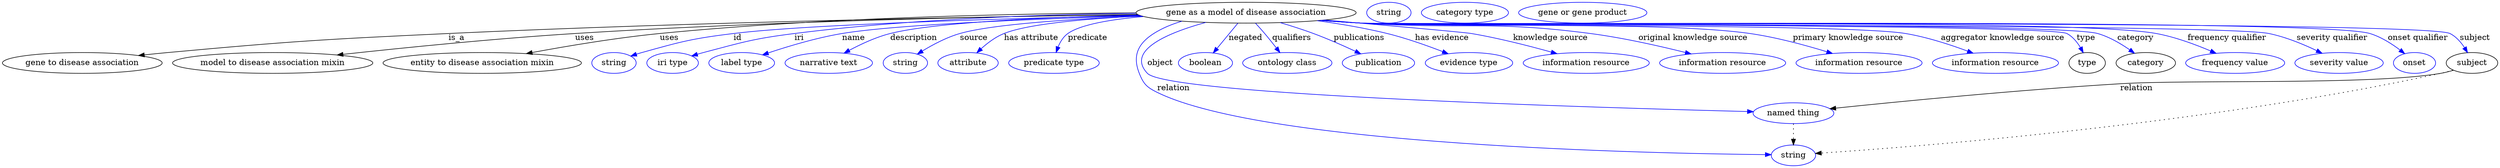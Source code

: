 digraph {
	graph [bb="0,0,3492.7,283"];
	node [label="\N"];
	"gene as a model of disease association"	[height=0.5,
		label="gene as a model of disease association",
		pos="1734.9,265",
		width=4.0982];
	"gene to disease association"	[height=0.5,
		pos="105.94,178",
		width=2.9428];
	"gene as a model of disease association" -> "gene to disease association"	[label=is_a,
		lp="618.94,221.5",
		pos="e,181.01,190.78 1589.4,261.99 1374.5,258.46 959.95,249.46 607.94,229 435.61,218.98 392.41,215.96 220.94,196 211.24,194.87 201.1,\
193.56 191.04,192.18"];
	"model to disease association mixin"	[height=0.5,
		pos="364.94,178",
		width=3.7552];
	"gene as a model of disease association" -> "model to disease association mixin"	[label=uses,
		lp="795.94,221.5",
		pos="e,453.42,191.7 1588.9,262.34 1402.1,259.36 1068.5,251.18 783.94,229 673.93,220.43 548.32,204.63 463.55,193.08"];
	"entity to disease association mixin"	[height=0.5,
		pos="650.94,178",
		width=3.683];
	"gene as a model of disease association" -> "entity to disease association mixin"	[label=uses,
		lp="913.94,221.5",
		pos="e,712.4,194.01 1587.3,264.67 1420.4,263.84 1140.7,257.62 901.94,229 840.86,221.68 772.42,207.65 722.46,196.31"];
	id	[color=blue,
		height=0.5,
		label=string,
		pos="831.94,178",
		width=0.84854];
	"gene as a model of disease association" -> id	[color=blue,
		label=id,
		lp="1013.4,221.5",
		pos="e,855.38,189.72 1592.1,260.34 1413.1,255.2 1116.7,244.66 1007.9,229 946.38,220.13 930.98,215.56 871.94,196 869.56,195.21 867.12,\
194.34 864.68,193.42",
		style=solid];
	iri	[color=blue,
		height=0.5,
		label="iri type",
		pos="916.94,178",
		width=1.011];
	"gene as a model of disease association" -> iri	[color=blue,
		label=iri,
		lp="1099.4,221.5",
		pos="e,945,189.9 1587.5,264.06 1456.8,262.2 1261.2,254.7 1092.9,229 1034,220 1019.9,213.69 962.94,196 960.2,195.15 957.38,194.22 954.55,\
193.26",
		style=solid];
	name	[color=blue,
		height=0.5,
		label="label type",
		pos="1016.9,178",
		width=1.2638];
	"gene as a model of disease association" -> name	[color=blue,
		label=name,
		lp="1178.4,221.5",
		pos="e,1046.5,191.76 1593.8,259.7 1451.7,254.59 1242.3,244.72 1162.9,229 1125.6,221.61 1084.8,207.04 1055.8,195.53",
		style=solid];
	description	[color=blue,
		height=0.5,
		label="narrative text",
		pos="1137.9,178",
		width=1.6068];
	"gene as a model of disease association" -> description	[color=blue,
		label=description,
		lp="1263.4,221.5",
		pos="e,1161,194.64 1591.7,260.57 1467.5,256.4 1297.9,247.47 1232.9,229 1210.7,222.66 1187.6,210.69 1169.8,200.05",
		style=solid];
	source	[color=blue,
		height=0.5,
		label=string,
		pos="1243.9,178",
		width=0.84854];
	"gene as a model of disease association" -> source	[color=blue,
		label=source,
		lp="1347.9,221.5",
		pos="e,1261.9,192.67 1597.3,258.53 1499.8,253.44 1378.3,244.29 1329.9,229 1308.5,222.23 1286.7,209.45 1270.4,198.51",
		style=solid];
	"has attribute"	[color=blue,
		height=0.5,
		label=attribute,
		pos="1332.9,178",
		width=1.1193];
	"gene as a model of disease association" -> "has attribute"	[color=blue,
		label="has attribute",
		lp="1426.4,221.5",
		pos="e,1347,194.99 1598.4,258.13 1519.7,253.18 1429.4,244.34 1392.9,229 1378.5,222.91 1364.8,212.08 1354.2,202.06",
		style=solid];
	predicate	[color=blue,
		height=0.5,
		label="predicate type",
		pos="1451.9,178",
		width=1.679];
	"gene as a model of disease association" -> predicate	[color=blue,
		label=predicate,
		lp="1500.9,221.5",
		pos="e,1455.7,196.09 1600.8,257.42 1548.6,252.51 1496.5,243.95 1475.9,229 1468.1,223.32 1462.8,214.42 1459.1,205.69",
		style=solid];
	object	[color=blue,
		height=0.5,
		label="named thing",
		pos="2497.9,91",
		width=1.5346];
	"gene as a model of disease association" -> object	[color=blue,
		label=object,
		lp="1611.9,178",
		pos="e,2442.6,91.903 1682.5,248.14 1629.8,229.64 1560.8,196.85 1594.9,160 1651.6,98.886 2234.1,92.361 2432.3,91.921",
		style=solid];
	relation	[color=blue,
		height=0.5,
		label=string,
		pos="2497.9,18",
		width=0.84854];
	"gene as a model of disease association" -> relation	[color=blue,
		label=relation,
		lp="1611.9,134.5",
		pos="e,2467.3,20.636 1655.1,249.8 1639,244.79 1622.8,238.05 1608.9,229 1570.4,203.85 1556.1,157.06 1590.9,127 1657.5,69.596 2289.3,30.607 \
2457.1,21.2",
		style=solid];
	negated	[color=blue,
		height=0.5,
		label=boolean,
		pos="1675.9,178",
		width=1.0652];
	"gene as a model of disease association" -> negated	[color=blue,
		label=negated,
		lp="1731.4,221.5",
		pos="e,1687.3,195.31 1723,246.8 1714.4,234.46 1702.8,217.66 1693.2,203.86",
		style=solid];
	qualifiers	[color=blue,
		height=0.5,
		label="ontology class",
		pos="1793.9,178",
		width=1.7151];
	"gene as a model of disease association" -> qualifiers	[color=blue,
		label=qualifiers,
		lp="1794.4,221.5",
		pos="e,1782.2,195.89 1746.9,246.8 1755.3,234.62 1766.8,218.09 1776.3,204.4",
		style=solid];
	publications	[color=blue,
		height=0.5,
		label=publication,
		pos="1923.9,178",
		width=1.3902];
	"gene as a model of disease association" -> publications	[color=blue,
		label=publications,
		lp="1888.4,221.5",
		pos="e,1897.1,193.24 1778.7,247.68 1793.2,242.03 1809.4,235.49 1823.9,229 1845.5,219.4 1869.1,207.66 1888,197.96",
		style=solid];
	"has evidence"	[color=blue,
		height=0.5,
		label="evidence type",
		pos="2051.9,178",
		width=1.661];
	"gene as a model of disease association" -> "has evidence"	[color=blue,
		label="has evidence",
		lp="2003.9,221.5",
		pos="e,2020.7,193.4 1827.1,250.88 1858.8,245.38 1894.2,238.11 1925.9,229 1955.2,220.6 1987.1,207.93 2011.4,197.44",
		style=solid];
	"knowledge source"	[color=blue,
		height=0.5,
		label="information resource",
		pos="2214.9,178",
		width=2.3651];
	"gene as a model of disease association" -> "knowledge source"	[color=blue,
		label="knowledge source",
		lp="2150.4,221.5",
		pos="e,2172.3,193.58 1840.8,252.41 1925.9,243.01 2032.9,231.01 2042.9,229 2083.7,220.81 2128.9,207.53 2162.7,196.71",
		style=solid];
	"original knowledge source"	[color=blue,
		height=0.5,
		label="information resource",
		pos="2402.9,178",
		width=2.3651];
	"gene as a model of disease association" -> "original knowledge source"	[color=blue,
		label="original knowledge source",
		lp="2348.4,221.5",
		pos="e,2356.8,193.23 1837.7,252.05 1855.4,250.2 1873.7,248.43 1890.9,247 2029.8,235.45 2066.2,250.07 2203.9,229 2253,221.5 2307.5,207.37 \
2347.1,196.04",
		style=solid];
	"primary knowledge source"	[color=blue,
		height=0.5,
		label="information resource",
		pos="2590.9,178",
		width=2.3651];
	"gene as a model of disease association" -> "primary knowledge source"	[color=blue,
		label="primary knowledge source",
		lp="2558.9,221.5",
		pos="e,2551.4,194.09 1836,251.88 1854.2,250 1873.1,248.27 1890.9,247 2009.4,238.56 2307.8,248.28 2424.9,229 2465,222.4 2509,208.85 2541.6,\
197.52",
		style=solid];
	"aggregator knowledge source"	[color=blue,
		height=0.5,
		label="information resource",
		pos="2778.9,178",
		width=2.3651];
	"gene as a model of disease association" -> "aggregator knowledge source"	[color=blue,
		label="aggregator knowledge source",
		lp="2772.9,221.5",
		pos="e,2744.2,194.58 1835.5,251.78 1853.9,249.9 1873,248.19 1890.9,247 2056.2,236.02 2473,258.69 2635.9,229 2670.1,222.78 2707,209.69 \
2734.8,198.46",
		style=solid];
	type	[height=0.5,
		pos="2908.9,178",
		width=0.75];
	"gene as a model of disease association" -> type	[color=blue,
		label=type,
		lp="2891.9,221.5",
		pos="e,2897.7,194.89 1835.1,251.74 1853.6,249.85 1872.9,248.15 1890.9,247 1944.5,243.59 2807.3,249.52 2856.9,229 2870.3,223.49 2882.1,\
212.81 2891.2,202.73",
		style=solid];
	category	[height=0.5,
		pos="2994.9,178",
		width=1.1374];
	"gene as a model of disease association" -> category	[color=blue,
		label=category,
		lp="2967.4,221.5",
		pos="e,2975.5,194.04 1835.1,251.72 1853.6,249.84 1872.9,248.14 1890.9,247 2003.7,239.87 2799,259.11 2907.9,229 2929.2,223.13 2950.7,210.84 \
2967,199.92",
		style=solid];
	"frequency qualifier"	[color=blue,
		height=0.5,
		label="frequency value",
		pos="3121.9,178",
		width=1.8776];
	"gene as a model of disease association" -> "frequency qualifier"	[color=blue,
		label="frequency qualifier",
		lp="3097.4,221.5",
		pos="e,3092.3,194.18 1835.1,251.7 1853.6,249.82 1872.9,248.13 1890.9,247 2013.4,239.35 2874.6,252.85 2994.9,229 3025.6,222.92 3058.4,\
209.82 3083,198.55",
		style=solid];
	"severity qualifier"	[color=blue,
		height=0.5,
		label="severity value",
		pos="3266.9,178",
		width=1.661];
	"gene as a model of disease association" -> "severity qualifier"	[color=blue,
		label="severity qualifier",
		lp="3244.9,221.5",
		pos="e,3240.3,194.32 1834.7,251.72 1853.4,249.82 1872.7,248.12 1890.9,247 2030.9,238.39 3015.9,258.75 3152.9,229 3180.5,223.02 3209.5,\
210.16 3231.4,198.99",
		style=solid];
	"onset qualifier"	[color=blue,
		height=0.5,
		label=onset,
		pos="3373.9,178",
		width=0.81243];
	"gene as a model of disease association" -> "onset qualifier"	[color=blue,
		label="onset qualifier",
		lp="3365.9,221.5",
		pos="e,3357.7,193.1 1834.7,251.69 1853.4,249.8 1872.7,248.11 1890.9,247 1968.8,242.27 3220.2,251.2 3294.9,229 3315,223.05 3334.8,210.44 \
3349.6,199.38",
		style=solid];
	subject	[height=0.5,
		pos="3456.9,178",
		width=0.99297];
	"gene as a model of disease association" -> subject	[color=blue,
		label=subject,
		lp="3449.4,221.5",
		pos="e,3446.5,195.38 1834.7,251.68 1853.4,249.79 1872.7,248.1 1890.9,247 1933,244.46 3370.2,245.76 3408.9,229 3421.4,223.62 3432.1,213.31 \
3440.3,203.45",
		style=solid];
	object -> relation	[pos="e,2497.9,36.029 2497.9,72.813 2497.9,64.789 2497.9,55.047 2497.9,46.069",
		style=dotted];
	association_type	[color=blue,
		height=0.5,
		label=string,
		pos="1930.9,265",
		width=0.84854];
	association_category	[color=blue,
		height=0.5,
		label="category type",
		pos="2037.9,265",
		width=1.6249];
	subject -> object	[label=relation,
		lp="2983.9,134.5",
		pos="e,2548.4,98.549 3430.7,165.48 3424.7,163.28 3418.2,161.26 3411.9,160 3314.1,140.1 3062.5,149.34 2962.9,142 2817.5,131.28 2647.2,\
110.98 2558.6,99.83"];
	subject -> relation	[pos="e,2528,21.348 3430.1,165.82 3424.2,163.66 3417.9,161.57 3411.9,160 3080.8,72.926 2667.1,33.077 2538.2,22.198",
		style=dotted];
	"gene as a model of disease association_subject"	[color=blue,
		height=0.5,
		label="gene or gene product",
		pos="2199.9,265",
		width=2.3651];
}
